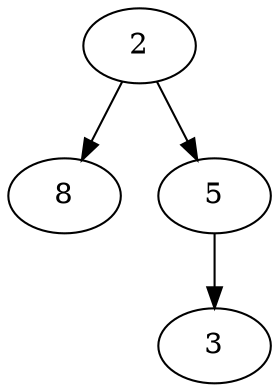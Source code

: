 digraph {
  n2 [label="2" pos="1.4,2.0!" ]
  n8 [label="8" pos="2.8,1.0!" ]
  n5 [label="5" pos="0.0,1.0!" ]
  n3 [label="3" pos="-0.7,0.0!" ]
  n2 -> n8 
  n2 -> n5 
  n5 -> n3 
}